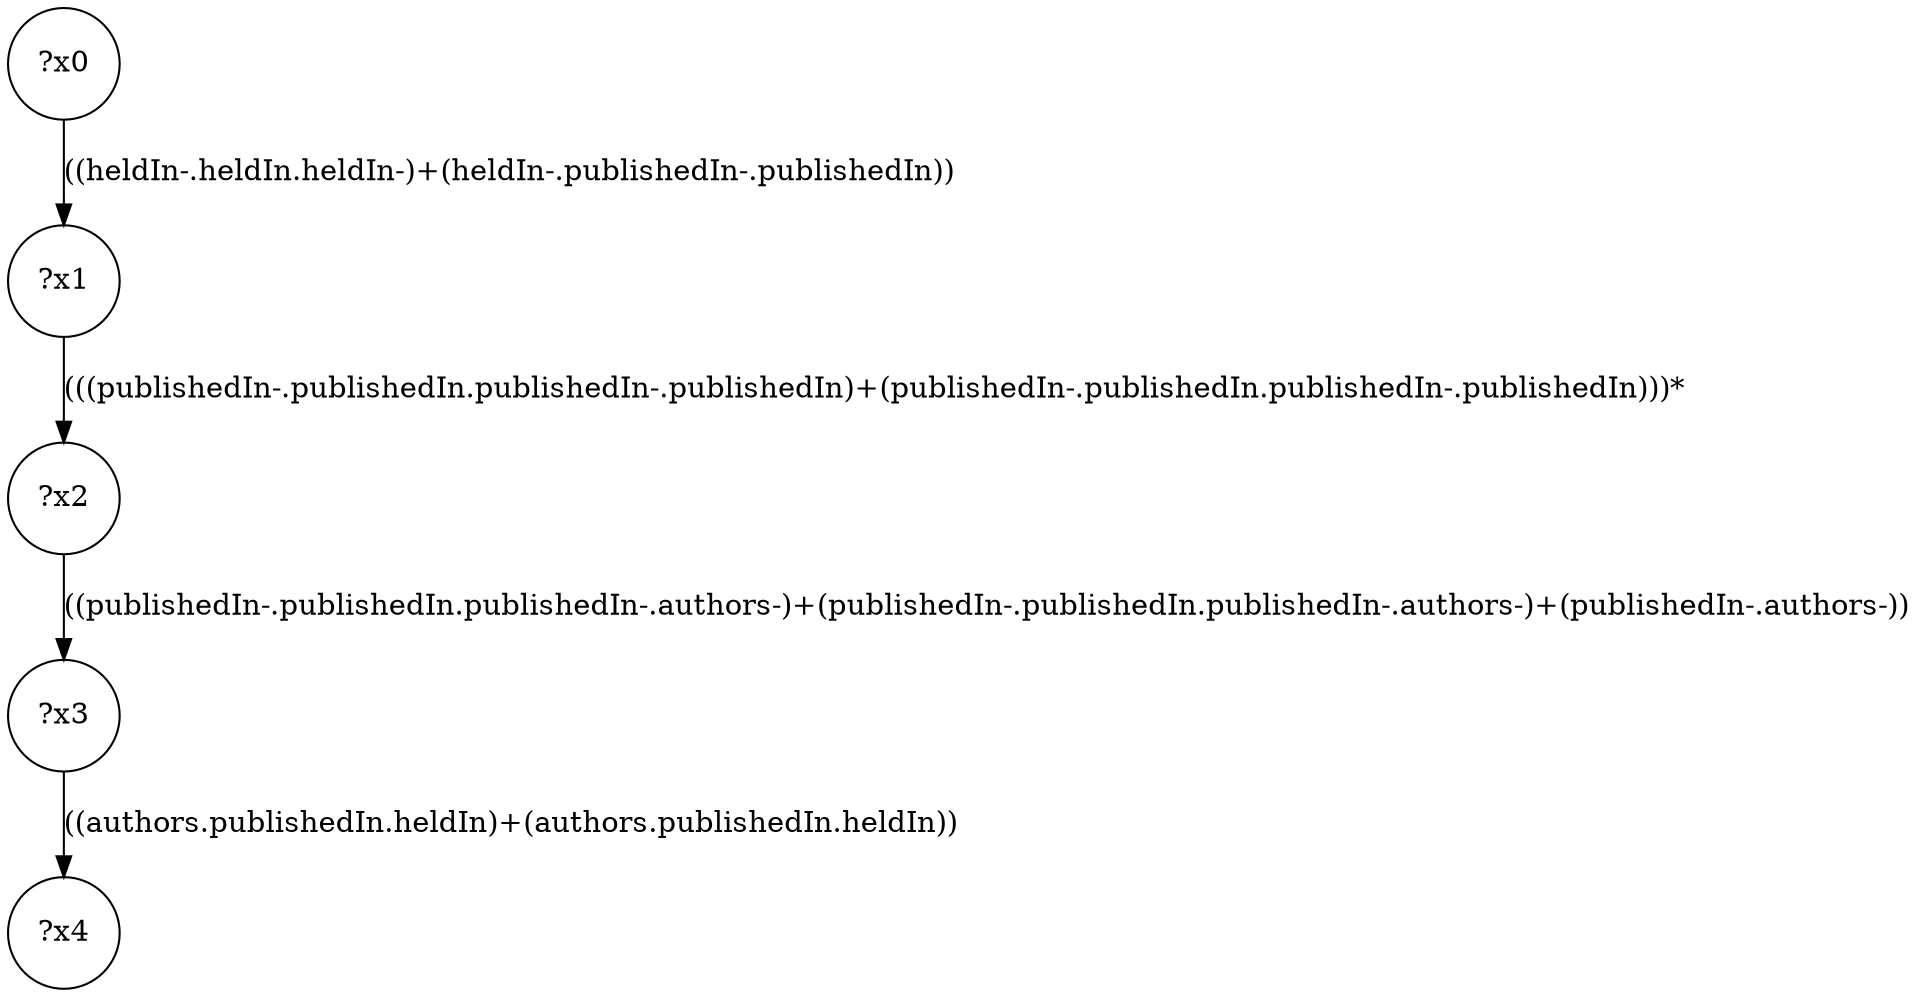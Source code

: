 digraph g {
	x0 [shape=circle, label="?x0"];
	x1 [shape=circle, label="?x1"];
	x0 -> x1 [label="((heldIn-.heldIn.heldIn-)+(heldIn-.publishedIn-.publishedIn))"];
	x2 [shape=circle, label="?x2"];
	x1 -> x2 [label="(((publishedIn-.publishedIn.publishedIn-.publishedIn)+(publishedIn-.publishedIn.publishedIn-.publishedIn)))*"];
	x3 [shape=circle, label="?x3"];
	x2 -> x3 [label="((publishedIn-.publishedIn.publishedIn-.authors-)+(publishedIn-.publishedIn.publishedIn-.authors-)+(publishedIn-.authors-))"];
	x4 [shape=circle, label="?x4"];
	x3 -> x4 [label="((authors.publishedIn.heldIn)+(authors.publishedIn.heldIn))"];
}
